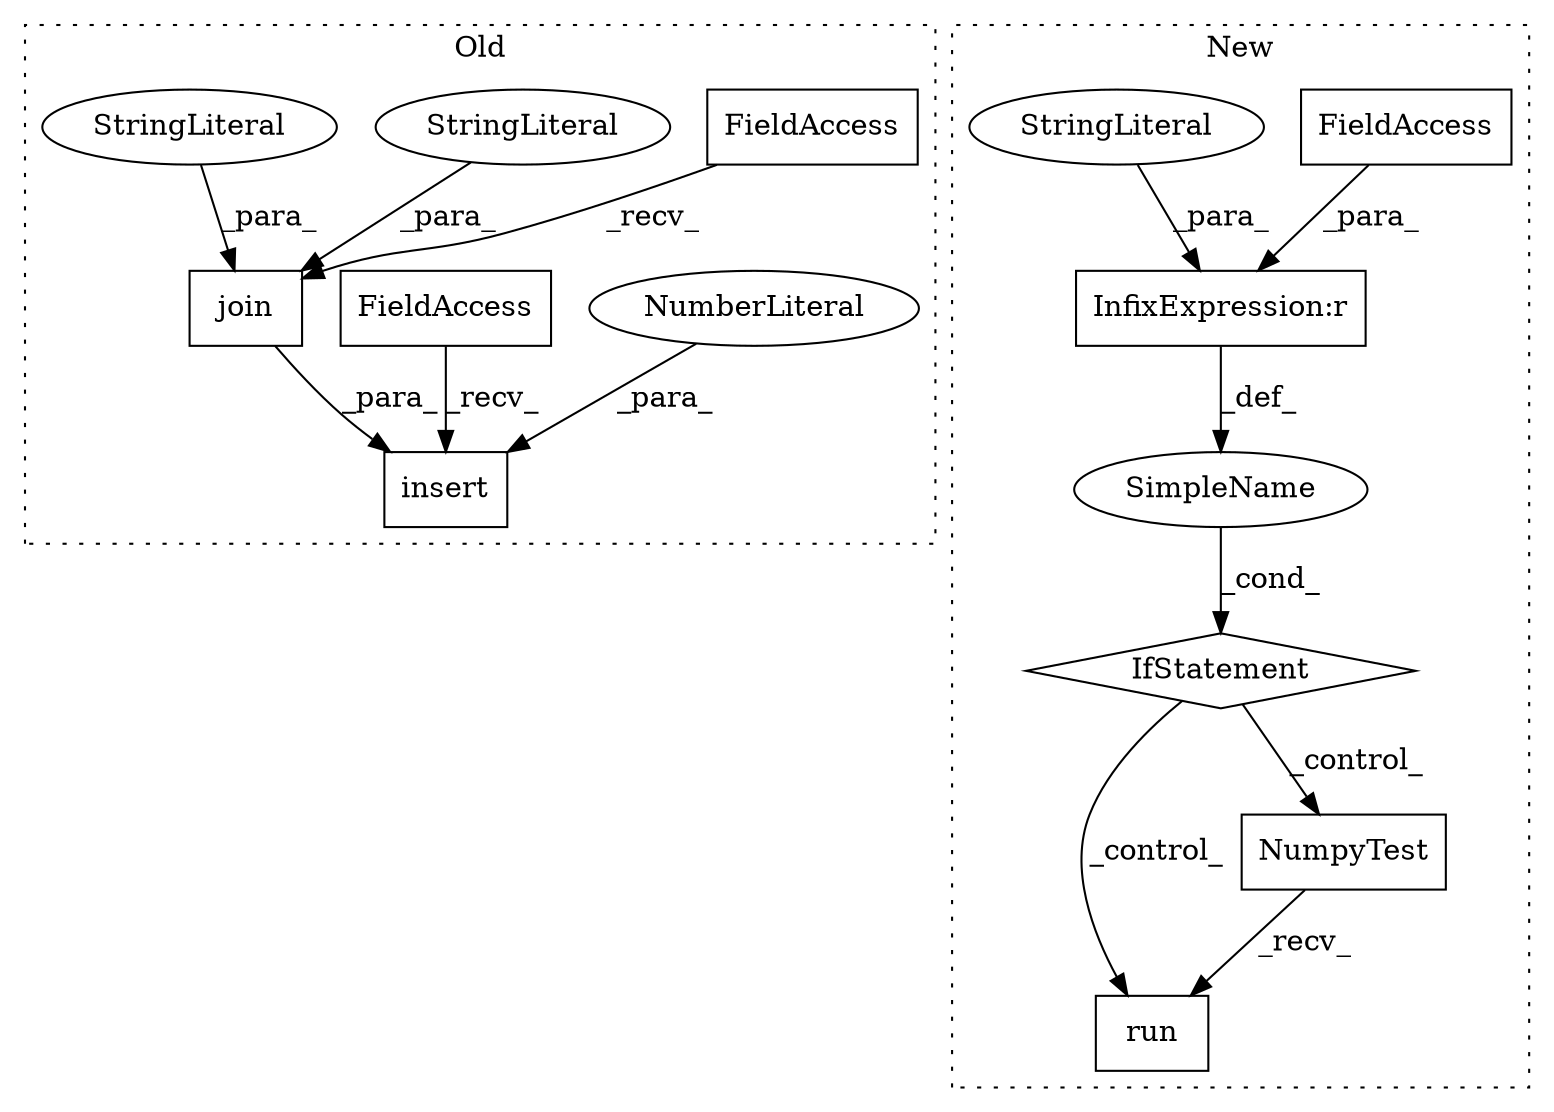 digraph G {
subgraph cluster0 {
1 [label="insert" a="32" s="145,238" l="7,1" shape="box"];
4 [label="NumberLiteral" a="34" s="152" l="1" shape="ellipse"];
5 [label="FieldAccess" a="22" s="136" l="8" shape="box"];
10 [label="join" a="32" s="179,236" l="5,1" shape="box"];
11 [label="FieldAccess" a="22" s="171" l="7" shape="box"];
12 [label="StringLiteral" a="45" s="227" l="4" shape="ellipse"];
13 [label="StringLiteral" a="45" s="232" l="4" shape="ellipse"];
label = "Old";
style="dotted";
}
subgraph cluster1 {
2 [label="run" a="32" s="1128" l="5" shape="box"];
3 [label="InfixExpression:r" a="27" s="1092" l="4" shape="box"];
6 [label="FieldAccess" a="22" s="1084" l="8" shape="box"];
7 [label="SimpleName" a="42" s="" l="" shape="ellipse"];
8 [label="IfStatement" a="25" s="1080,1106" l="4,2" shape="diamond"];
9 [label="NumpyTest" a="32" s="1116" l="11" shape="box"];
14 [label="StringLiteral" a="45" s="1096" l="10" shape="ellipse"];
label = "New";
style="dotted";
}
3 -> 7 [label="_def_"];
4 -> 1 [label="_para_"];
5 -> 1 [label="_recv_"];
6 -> 3 [label="_para_"];
7 -> 8 [label="_cond_"];
8 -> 2 [label="_control_"];
8 -> 9 [label="_control_"];
9 -> 2 [label="_recv_"];
10 -> 1 [label="_para_"];
11 -> 10 [label="_recv_"];
12 -> 10 [label="_para_"];
13 -> 10 [label="_para_"];
14 -> 3 [label="_para_"];
}